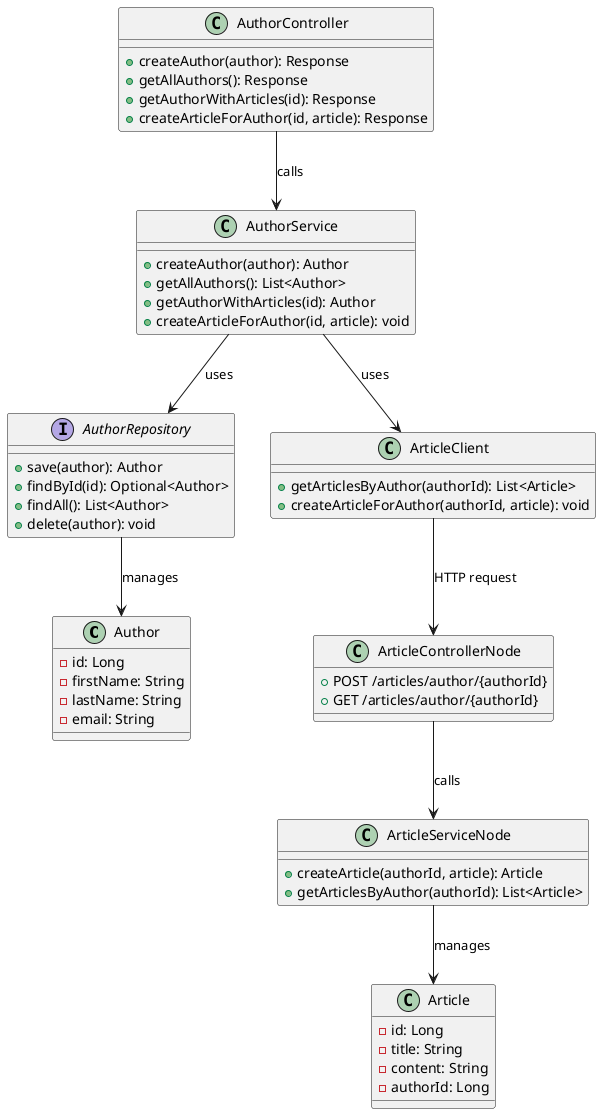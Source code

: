 @startuml
class Author {
    - id: Long
    - firstName: String
    - lastName: String
    - email: String
}

interface AuthorRepository {
    + save(author): Author
    + findById(id): Optional<Author>
    + findAll(): List<Author>
    + delete(author): void
}

class AuthorService {
    + createAuthor(author): Author
    + getAllAuthors(): List<Author>
    + getAuthorWithArticles(id): Author
    + createArticleForAuthor(id, article): void
}

class AuthorController {
    + createAuthor(author): Response
    + getAllAuthors(): Response
    + getAuthorWithArticles(id): Response
    + createArticleForAuthor(id, article): Response
}

class ArticleClient {
    + getArticlesByAuthor(authorId): List<Article>
    + createArticleForAuthor(authorId, article): void
}

class Article {
    - id: Long
    - title: String
    - content: String
    - authorId: Long
}

class ArticleServiceNode {
    + createArticle(authorId, article): Article
    + getArticlesByAuthor(authorId): List<Article>
}

class ArticleControllerNode {
    + POST /articles/author/{authorId}
    + GET /articles/author/{authorId}
}

AuthorController --> AuthorService : calls
AuthorService --> AuthorRepository : uses
AuthorRepository --> Author : manages
AuthorService --> ArticleClient : uses
ArticleClient --> ArticleControllerNode : HTTP request
ArticleControllerNode --> ArticleServiceNode : calls
ArticleServiceNode --> Article : manages
@enduml
